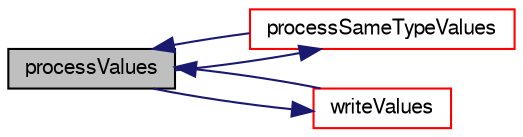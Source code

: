 digraph "processValues"
{
  bgcolor="transparent";
  edge [fontname="FreeSans",fontsize="10",labelfontname="FreeSans",labelfontsize="10"];
  node [fontname="FreeSans",fontsize="10",shape=record];
  rankdir="LR";
  Node431 [label="processValues",height=0.2,width=0.4,color="black", fillcolor="grey75", style="filled", fontcolor="black"];
  Node431 -> Node432 [color="midnightblue",fontsize="10",style="solid",fontname="FreeSans"];
  Node432 [label="processSameTypeValues",height=0.2,width=0.4,color="red",URL="$a28726.html#a41d519fb17fb326997de3ffb25384387",tooltip="Apply the &#39;operation&#39; to the values. Operation has to. "];
  Node432 -> Node431 [color="midnightblue",fontsize="10",style="solid",fontname="FreeSans"];
  Node431 -> Node497 [color="midnightblue",fontsize="10",style="solid",fontname="FreeSans"];
  Node497 [label="writeValues",height=0.2,width=0.4,color="red",URL="$a28726.html#a930c8e90522f733f078680b6ce4994c1",tooltip="Templated helper function to output field values. "];
  Node497 -> Node431 [color="midnightblue",fontsize="10",style="solid",fontname="FreeSans"];
}
